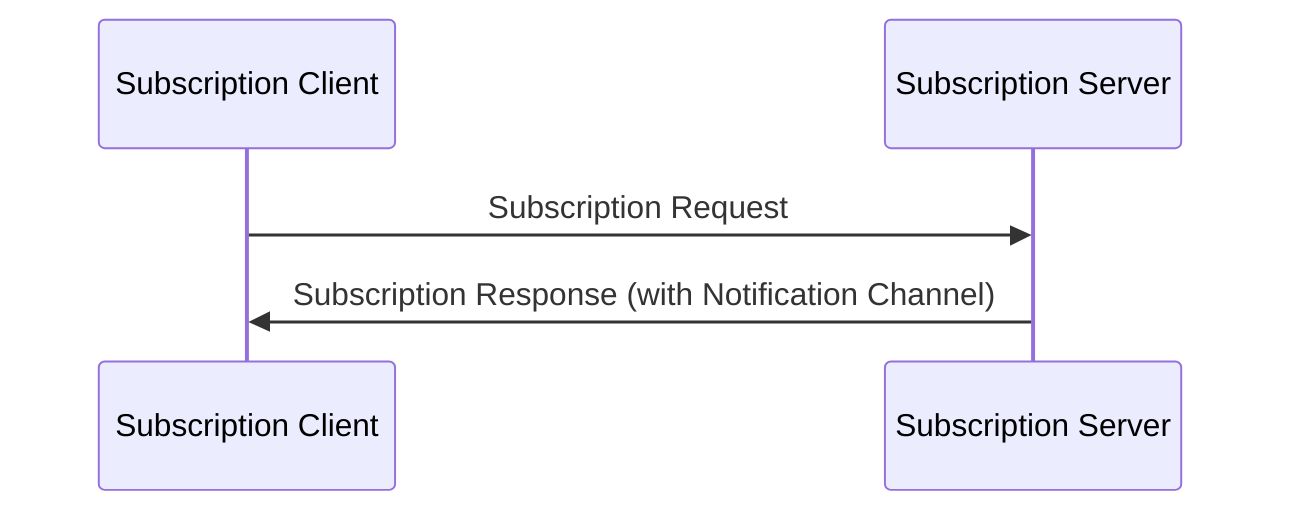 sequenceDiagram
  participant Subscription Client
  participant Subscription Server

  Subscription Client ->> Subscription Server: Subscription Request
  Subscription Server ->> Subscription Client: Subscription Response (with Notification Channel)
